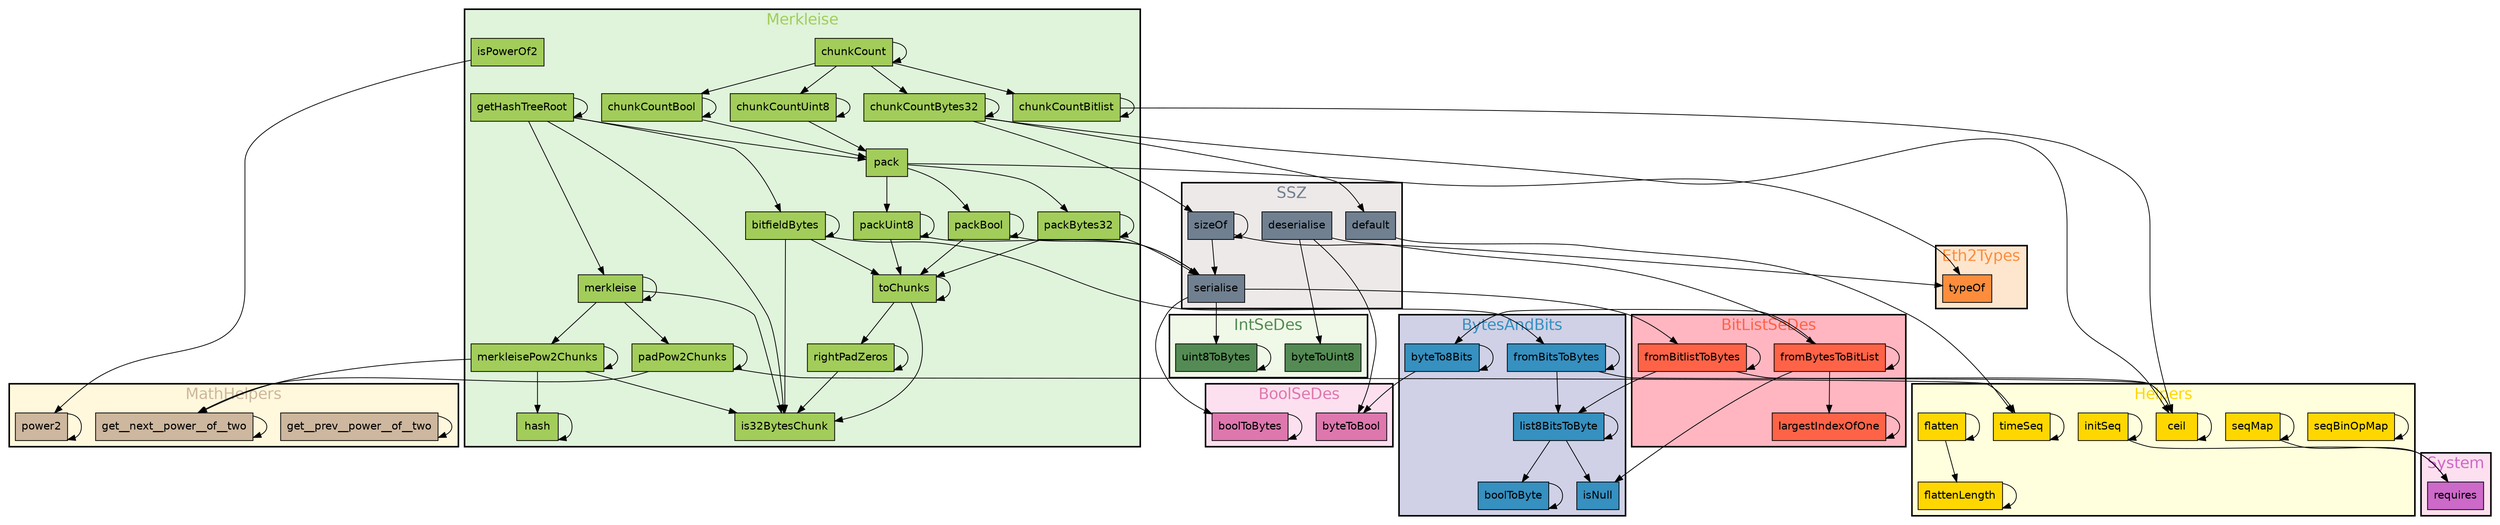 digraph G {
fontname=helvetica;
subgraph cluster__24_BytesAndBits {
style=filled;
fontsize="20.0";
fillcolor="#d0d1e6";
fontcolor="#3690c0";
penwidth=2;
label=BytesAndBits;
fromBitsToBytes [shape=rectangle, style=filled, fontname=helvetica, fillcolor="#3690c0"];
byteTo8Bits [shape=rectangle, style=filled, fontname=helvetica, fillcolor="#3690c0"];
boolToByte [shape=rectangle, style=filled, fontname=helvetica, fillcolor="#3690c0"];
list8BitsToByte [shape=rectangle, style=filled, fontname=helvetica, fillcolor="#3690c0"];
isNull [shape=rectangle, style=filled, fontname=helvetica, fillcolor="#3690c0"];
}

subgraph cluster__41_MathHelpers {
style=filled;
fontsize="20.0";
fillcolor=cornsilk;
fontcolor=bisque3;
penwidth=2;
label=MathHelpers;
get__prev__power__of__two [shape=rectangle, style=filled, fontname=helvetica, fillcolor=bisque3];
power2 [shape=rectangle, style=filled, fontname=helvetica, fillcolor=bisque3];
get__next__power__of__two [shape=rectangle, style=filled, fontname=helvetica, fillcolor=bisque3];
}

subgraph cluster__7_Eth2Types {
style=filled;
fontsize="20.0";
fillcolor="#fee6ce";
fontcolor="#fd8d3c";
penwidth=2;
label=Eth2Types;
typeOf [shape=rectangle, style=filled, fontname=helvetica, fillcolor="#fd8d3c"];
}

subgraph cluster__17_BoolSeDes {
style=filled;
fontsize="20.0";
fillcolor="#fde0ef";
fontcolor="#de77ae";
penwidth=2;
label=BoolSeDes;
boolToBytes [shape=rectangle, style=filled, fontname=helvetica, fillcolor="#de77ae"];
byteToBool [shape=rectangle, style=filled, fontname=helvetica, fillcolor="#de77ae"];
}

subgraph cluster__29_BitListSeDes {
style=filled;
fontsize="20.0";
fillcolor=lightpink;
fontcolor=tomato;
penwidth=2;
label=BitListSeDes;
fromBytesToBitList [shape=rectangle, style=filled, fontname=helvetica, fillcolor=tomato];
fromBitlistToBytes [shape=rectangle, style=filled, fontname=helvetica, fillcolor=tomato];
largestIndexOfOne [shape=rectangle, style=filled, fontname=helvetica, fillcolor=tomato];
}

subgraph cluster__5_Helpers {
style=filled;
fontsize="20.0";
fillcolor="#ffffdd";
fontcolor=gold;
penwidth=2;
label=Helpers;
seqBinOpMap [shape=rectangle, style=filled, fontname=helvetica, fillcolor=gold];
seqMap [shape=rectangle, style=filled, fontname=helvetica, fillcolor=gold];
timeSeq [shape=rectangle, style=filled, fontname=helvetica, fillcolor=gold];
initSeq [shape=rectangle, style=filled, fontname=helvetica, fillcolor=gold];
ceil [shape=rectangle, style=filled, fontname=helvetica, fillcolor=gold];
flattenLength [shape=rectangle, style=filled, fontname=helvetica, fillcolor=gold];
flatten [shape=rectangle, style=filled, fontname=helvetica, fillcolor=gold];
}

subgraph cluster__43_SSZ__Merkleise {
style=filled;
fontsize="20.0";
fillcolor="#e0f3db";
fontcolor=darkolivegreen3;
penwidth=2;
label=Merkleise;
chunkCountBytes32 [shape=rectangle, style=filled, fontname=helvetica, fillcolor=darkolivegreen3];
merkleise [shape=rectangle, style=filled, fontname=helvetica, fillcolor=darkolivegreen3];
chunkCountUint8 [shape=rectangle, style=filled, fontname=helvetica, fillcolor=darkolivegreen3];
merkleisePow2Chunks [shape=rectangle, style=filled, fontname=helvetica, fillcolor=darkolivegreen3];
hash [shape=rectangle, style=filled, fontname=helvetica, fillcolor=darkolivegreen3];
chunkCount [shape=rectangle, style=filled, fontname=helvetica, fillcolor=darkolivegreen3];
getHashTreeRoot [shape=rectangle, style=filled, fontname=helvetica, fillcolor=darkolivegreen3];
padPow2Chunks [shape=rectangle, style=filled, fontname=helvetica, fillcolor=darkolivegreen3];
packUint8 [shape=rectangle, style=filled, fontname=helvetica, fillcolor=darkolivegreen3];
toChunks [shape=rectangle, style=filled, fontname=helvetica, fillcolor=darkolivegreen3];
isPowerOf2 [shape=rectangle, style=filled, fontname=helvetica, fillcolor=darkolivegreen3];
chunkCountBool [shape=rectangle, style=filled, fontname=helvetica, fillcolor=darkolivegreen3];
packBool [shape=rectangle, style=filled, fontname=helvetica, fillcolor=darkolivegreen3];
rightPadZeros [shape=rectangle, style=filled, fontname=helvetica, fillcolor=darkolivegreen3];
chunkCountBitlist [shape=rectangle, style=filled, fontname=helvetica, fillcolor=darkolivegreen3];
packBytes32 [shape=rectangle, style=filled, fontname=helvetica, fillcolor=darkolivegreen3];
is32BytesChunk [shape=rectangle, style=filled, fontname=helvetica, fillcolor=darkolivegreen3];
bitfieldBytes [shape=rectangle, style=filled, fontname=helvetica, fillcolor=darkolivegreen3];
pack [shape=rectangle, style=filled, fontname=helvetica, fillcolor=darkolivegreen3];
}

subgraph cluster__System {
style=filled;
fontsize="20.0";
fillcolor="#fde0ef";
fontcolor=orchid3;
penwidth=2;
label=System;
requires [shape=rectangle, style=filled, fontname=helvetica, fillcolor=orchid3];
}

subgraph cluster__38_SSZ {
style=filled;
fontsize="20.0";
fillcolor=snow2;
fontcolor=slategrey;
penwidth=2;
label=SSZ;
deserialise [shape=rectangle, style=filled, fontname=helvetica, fillcolor=slategrey];
serialise [shape=rectangle, style=filled, fontname=helvetica, fillcolor=slategrey];
default [shape=rectangle, style=filled, fontname=helvetica, fillcolor=slategrey];
sizeOf [shape=rectangle, style=filled, fontname=helvetica, fillcolor=slategrey];
}

subgraph cluster__13_IntSeDes {
style=filled;
fontsize="20.0";
fillcolor="#f0f9e8";
fontcolor=palegreen4;
penwidth=2;
label=IntSeDes;
byteToUint8 [shape=rectangle, style=filled, fontname=helvetica, fillcolor=palegreen4];
uint8ToBytes [shape=rectangle, style=filled, fontname=helvetica, fillcolor=palegreen4];
}

seqBinOpMap -> seqBinOpMap;
seqMap -> requires;
seqMap -> seqMap;
timeSeq -> timeSeq;
chunkCountBytes32 -> ceil;
chunkCountBytes32 -> chunkCountBytes32;
chunkCountBytes32 -> default;
chunkCountBytes32 -> sizeOf;
get__prev__power__of__two -> get__prev__power__of__two;
merkleise -> is32BytesChunk;
merkleise -> merkleise;
merkleise -> merkleisePow2Chunks;
merkleise -> padPow2Chunks;
chunkCountUint8 -> chunkCountUint8;
chunkCountUint8 -> pack;
initSeq -> initSeq;
initSeq -> requires;
merkleisePow2Chunks -> get__next__power__of__two;
merkleisePow2Chunks -> hash;
merkleisePow2Chunks -> is32BytesChunk;
merkleisePow2Chunks -> merkleisePow2Chunks;
fromBitsToBytes -> ceil;
fromBitsToBytes -> fromBitsToBytes;
fromBitsToBytes -> list8BitsToByte;
byteTo8Bits -> byteTo8Bits;
byteTo8Bits -> byteToBool;
hash -> hash;
fromBytesToBitList -> byteTo8Bits;
fromBytesToBitList -> fromBytesToBitList;
fromBytesToBitList -> isNull;
fromBytesToBitList -> largestIndexOfOne;
chunkCount -> chunkCount;
chunkCount -> chunkCountBitlist;
chunkCount -> chunkCountBool;
chunkCount -> chunkCountBytes32;
chunkCount -> chunkCountUint8;
getHashTreeRoot -> bitfieldBytes;
getHashTreeRoot -> getHashTreeRoot;
getHashTreeRoot -> is32BytesChunk;
getHashTreeRoot -> merkleise;
getHashTreeRoot -> pack;
boolToBytes -> boolToBytes;
padPow2Chunks -> get__next__power__of__two;
padPow2Chunks -> padPow2Chunks;
padPow2Chunks -> timeSeq;
packUint8 -> packUint8;
packUint8 -> serialise;
packUint8 -> toChunks;
toChunks -> is32BytesChunk;
toChunks -> rightPadZeros;
toChunks -> toChunks;
boolToByte -> boolToByte;
isPowerOf2 -> power2;
power2 -> power2;
uint8ToBytes -> uint8ToBytes;
ceil -> ceil;
chunkCountBool -> chunkCountBool;
chunkCountBool -> pack;
list8BitsToByte -> boolToByte;
list8BitsToByte -> isNull;
list8BitsToByte -> list8BitsToByte;
flattenLength -> flattenLength;
deserialise -> byteToBool;
deserialise -> byteToUint8;
deserialise -> fromBytesToBitList;
serialise -> boolToBytes;
serialise -> fromBitlistToBytes;
serialise -> uint8ToBytes;
packBool -> packBool;
packBool -> serialise;
packBool -> toChunks;
rightPadZeros -> is32BytesChunk;
rightPadZeros -> rightPadZeros;
chunkCountBitlist -> ceil;
chunkCountBitlist -> chunkCountBitlist;
packBytes32 -> packBytes32;
packBytes32 -> serialise;
packBytes32 -> toChunks;
default -> timeSeq;
get__next__power__of__two -> get__next__power__of__two;
fromBitlistToBytes -> ceil;
fromBitlistToBytes -> fromBitlistToBytes;
fromBitlistToBytes -> list8BitsToByte;
bitfieldBytes -> bitfieldBytes;
bitfieldBytes -> fromBitsToBytes;
bitfieldBytes -> is32BytesChunk;
bitfieldBytes -> toChunks;
sizeOf -> serialise;
sizeOf -> sizeOf;
sizeOf -> typeOf;
pack -> packBool;
pack -> packBytes32;
pack -> packUint8;
pack -> typeOf;
largestIndexOfOne -> largestIndexOfOne;
flatten -> flatten;
flatten -> flattenLength;
}
